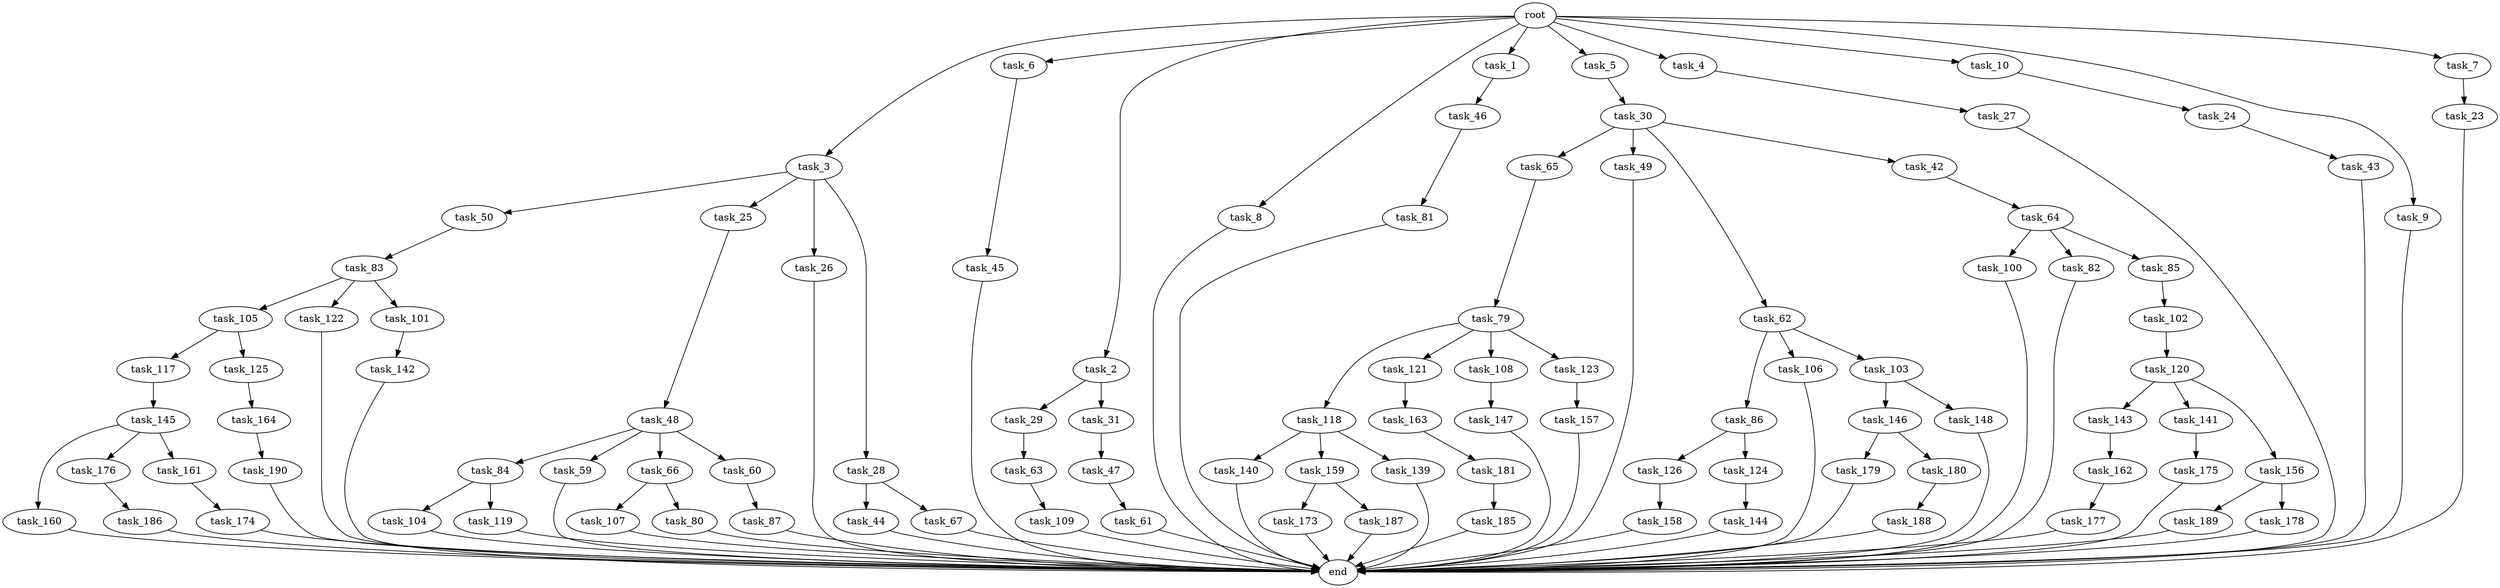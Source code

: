 digraph G {
  task_173 [size="85899345920.000000"];
  task_65 [size="7730941132.800000"];
  task_45 [size="13743895347.200001"];
  task_100 [size="21474836480.000000"];
  task_47 [size="3435973836.800000"];
  task_3 [size="102.400000"];
  task_6 [size="102.400000"];
  task_30 [size="7730941132.800000"];
  task_2 [size="102.400000"];
  task_61 [size="54975581388.800003"];
  task_104 [size="21474836480.000000"];
  task_8 [size="102.400000"];
  task_44 [size="54975581388.800003"];
  task_163 [size="7730941132.800000"];
  task_1 [size="102.400000"];
  task_84 [size="69578470195.199997"];
  task_49 [size="7730941132.800000"];
  task_187 [size="85899345920.000000"];
  task_86 [size="54975581388.800003"];
  task_117 [size="42090679500.800003"];
  task_109 [size="7730941132.800000"];
  task_43 [size="21474836480.000000"];
  task_118 [size="54975581388.800003"];
  task_189 [size="7730941132.800000"];
  task_106 [size="54975581388.800003"];
  task_160 [size="85899345920.000000"];
  task_105 [size="69578470195.199997"];
  task_5 [size="102.400000"];
  task_48 [size="30923764531.200001"];
  task_4 [size="102.400000"];
  task_157 [size="7730941132.800000"];
  task_79 [size="21474836480.000000"];
  task_176 [size="85899345920.000000"];
  task_181 [size="54975581388.800003"];
  task_120 [size="21474836480.000000"];
  task_177 [size="13743895347.200001"];
  task_82 [size="21474836480.000000"];
  task_144 [size="42090679500.800003"];
  task_50 [size="69578470195.199997"];
  task_10 [size="102.400000"];
  task_161 [size="85899345920.000000"];
  task_83 [size="7730941132.800000"];
  task_147 [size="3435973836.800000"];
  task_103 [size="54975581388.800003"];
  task_59 [size="69578470195.199997"];
  task_62 [size="7730941132.800000"];
  task_9 [size="102.400000"];
  task_46 [size="30923764531.200001"];
  task_175 [size="42090679500.800003"];
  task_121 [size="54975581388.800003"];
  task_186 [size="3435973836.800000"];
  task_107 [size="54975581388.800003"];
  task_126 [size="7730941132.800000"];
  task_27 [size="7730941132.800000"];
  task_179 [size="85899345920.000000"];
  end [size="0.000000"];
  task_143 [size="3435973836.800000"];
  task_80 [size="54975581388.800003"];
  task_66 [size="69578470195.199997"];
  task_142 [size="21474836480.000000"];
  root [size="0.000000"];
  task_146 [size="54975581388.800003"];
  task_25 [size="69578470195.199997"];
  task_141 [size="3435973836.800000"];
  task_188 [size="21474836480.000000"];
  task_180 [size="85899345920.000000"];
  task_81 [size="21474836480.000000"];
  task_24 [size="21474836480.000000"];
  task_26 [size="69578470195.199997"];
  task_42 [size="7730941132.800000"];
  task_140 [size="3435973836.800000"];
  task_87 [size="3435973836.800000"];
  task_29 [size="21474836480.000000"];
  task_31 [size="21474836480.000000"];
  task_85 [size="21474836480.000000"];
  task_122 [size="69578470195.199997"];
  task_119 [size="21474836480.000000"];
  task_63 [size="42090679500.800003"];
  task_162 [size="13743895347.200001"];
  task_101 [size="69578470195.199997"];
  task_23 [size="13743895347.200001"];
  task_28 [size="69578470195.199997"];
  task_67 [size="54975581388.800003"];
  task_178 [size="7730941132.800000"];
  task_159 [size="3435973836.800000"];
  task_125 [size="42090679500.800003"];
  task_102 [size="30923764531.200001"];
  task_124 [size="7730941132.800000"];
  task_7 [size="102.400000"];
  task_139 [size="3435973836.800000"];
  task_164 [size="30923764531.200001"];
  task_190 [size="85899345920.000000"];
  task_156 [size="3435973836.800000"];
  task_148 [size="54975581388.800003"];
  task_108 [size="54975581388.800003"];
  task_185 [size="69578470195.199997"];
  task_60 [size="69578470195.199997"];
  task_174 [size="85899345920.000000"];
  task_145 [size="54975581388.800003"];
  task_64 [size="69578470195.199997"];
  task_123 [size="54975581388.800003"];
  task_158 [size="3435973836.800000"];

  task_173 -> end [size="1.000000"];
  task_65 -> task_79 [size="209715200.000000"];
  task_45 -> end [size="1.000000"];
  task_100 -> end [size="1.000000"];
  task_47 -> task_61 [size="536870912.000000"];
  task_3 -> task_50 [size="679477248.000000"];
  task_3 -> task_28 [size="679477248.000000"];
  task_3 -> task_26 [size="679477248.000000"];
  task_3 -> task_25 [size="679477248.000000"];
  task_6 -> task_45 [size="134217728.000000"];
  task_30 -> task_62 [size="75497472.000000"];
  task_30 -> task_49 [size="75497472.000000"];
  task_30 -> task_65 [size="75497472.000000"];
  task_30 -> task_42 [size="75497472.000000"];
  task_2 -> task_31 [size="209715200.000000"];
  task_2 -> task_29 [size="209715200.000000"];
  task_61 -> end [size="1.000000"];
  task_104 -> end [size="1.000000"];
  task_8 -> end [size="1.000000"];
  task_44 -> end [size="1.000000"];
  task_163 -> task_181 [size="536870912.000000"];
  task_1 -> task_46 [size="301989888.000000"];
  task_84 -> task_104 [size="209715200.000000"];
  task_84 -> task_119 [size="209715200.000000"];
  task_49 -> end [size="1.000000"];
  task_187 -> end [size="1.000000"];
  task_86 -> task_126 [size="75497472.000000"];
  task_86 -> task_124 [size="75497472.000000"];
  task_117 -> task_145 [size="536870912.000000"];
  task_109 -> end [size="1.000000"];
  task_43 -> end [size="1.000000"];
  task_118 -> task_139 [size="33554432.000000"];
  task_118 -> task_159 [size="33554432.000000"];
  task_118 -> task_140 [size="33554432.000000"];
  task_189 -> end [size="1.000000"];
  task_106 -> end [size="1.000000"];
  task_160 -> end [size="1.000000"];
  task_105 -> task_117 [size="411041792.000000"];
  task_105 -> task_125 [size="411041792.000000"];
  task_5 -> task_30 [size="75497472.000000"];
  task_48 -> task_60 [size="679477248.000000"];
  task_48 -> task_66 [size="679477248.000000"];
  task_48 -> task_59 [size="679477248.000000"];
  task_48 -> task_84 [size="679477248.000000"];
  task_4 -> task_27 [size="75497472.000000"];
  task_157 -> end [size="1.000000"];
  task_79 -> task_108 [size="536870912.000000"];
  task_79 -> task_118 [size="536870912.000000"];
  task_79 -> task_123 [size="536870912.000000"];
  task_79 -> task_121 [size="536870912.000000"];
  task_176 -> task_186 [size="33554432.000000"];
  task_181 -> task_185 [size="679477248.000000"];
  task_120 -> task_141 [size="33554432.000000"];
  task_120 -> task_156 [size="33554432.000000"];
  task_120 -> task_143 [size="33554432.000000"];
  task_177 -> end [size="1.000000"];
  task_82 -> end [size="1.000000"];
  task_144 -> end [size="1.000000"];
  task_50 -> task_83 [size="75497472.000000"];
  task_10 -> task_24 [size="209715200.000000"];
  task_161 -> task_174 [size="838860800.000000"];
  task_83 -> task_101 [size="679477248.000000"];
  task_83 -> task_105 [size="679477248.000000"];
  task_83 -> task_122 [size="679477248.000000"];
  task_147 -> end [size="1.000000"];
  task_103 -> task_148 [size="536870912.000000"];
  task_103 -> task_146 [size="536870912.000000"];
  task_59 -> end [size="1.000000"];
  task_62 -> task_106 [size="536870912.000000"];
  task_62 -> task_103 [size="536870912.000000"];
  task_62 -> task_86 [size="536870912.000000"];
  task_9 -> end [size="1.000000"];
  task_46 -> task_81 [size="209715200.000000"];
  task_175 -> end [size="1.000000"];
  task_121 -> task_163 [size="75497472.000000"];
  task_186 -> end [size="1.000000"];
  task_107 -> end [size="1.000000"];
  task_126 -> task_158 [size="33554432.000000"];
  task_27 -> end [size="1.000000"];
  task_179 -> end [size="1.000000"];
  task_143 -> task_162 [size="134217728.000000"];
  task_80 -> end [size="1.000000"];
  task_66 -> task_80 [size="536870912.000000"];
  task_66 -> task_107 [size="536870912.000000"];
  task_142 -> end [size="1.000000"];
  root -> task_8 [size="1.000000"];
  root -> task_9 [size="1.000000"];
  root -> task_3 [size="1.000000"];
  root -> task_7 [size="1.000000"];
  root -> task_6 [size="1.000000"];
  root -> task_1 [size="1.000000"];
  root -> task_10 [size="1.000000"];
  root -> task_5 [size="1.000000"];
  root -> task_2 [size="1.000000"];
  root -> task_4 [size="1.000000"];
  task_146 -> task_179 [size="838860800.000000"];
  task_146 -> task_180 [size="838860800.000000"];
  task_25 -> task_48 [size="301989888.000000"];
  task_141 -> task_175 [size="411041792.000000"];
  task_188 -> end [size="1.000000"];
  task_180 -> task_188 [size="209715200.000000"];
  task_81 -> end [size="1.000000"];
  task_24 -> task_43 [size="209715200.000000"];
  task_26 -> end [size="1.000000"];
  task_42 -> task_64 [size="679477248.000000"];
  task_140 -> end [size="1.000000"];
  task_87 -> end [size="1.000000"];
  task_29 -> task_63 [size="411041792.000000"];
  task_31 -> task_47 [size="33554432.000000"];
  task_85 -> task_102 [size="301989888.000000"];
  task_122 -> end [size="1.000000"];
  task_119 -> end [size="1.000000"];
  task_63 -> task_109 [size="75497472.000000"];
  task_162 -> task_177 [size="134217728.000000"];
  task_101 -> task_142 [size="209715200.000000"];
  task_23 -> end [size="1.000000"];
  task_28 -> task_44 [size="536870912.000000"];
  task_28 -> task_67 [size="536870912.000000"];
  task_67 -> end [size="1.000000"];
  task_178 -> end [size="1.000000"];
  task_159 -> task_173 [size="838860800.000000"];
  task_159 -> task_187 [size="838860800.000000"];
  task_125 -> task_164 [size="301989888.000000"];
  task_102 -> task_120 [size="209715200.000000"];
  task_124 -> task_144 [size="411041792.000000"];
  task_7 -> task_23 [size="134217728.000000"];
  task_139 -> end [size="1.000000"];
  task_164 -> task_190 [size="838860800.000000"];
  task_190 -> end [size="1.000000"];
  task_156 -> task_189 [size="75497472.000000"];
  task_156 -> task_178 [size="75497472.000000"];
  task_148 -> end [size="1.000000"];
  task_108 -> task_147 [size="33554432.000000"];
  task_185 -> end [size="1.000000"];
  task_60 -> task_87 [size="33554432.000000"];
  task_174 -> end [size="1.000000"];
  task_145 -> task_161 [size="838860800.000000"];
  task_145 -> task_176 [size="838860800.000000"];
  task_145 -> task_160 [size="838860800.000000"];
  task_64 -> task_100 [size="209715200.000000"];
  task_64 -> task_82 [size="209715200.000000"];
  task_64 -> task_85 [size="209715200.000000"];
  task_123 -> task_157 [size="75497472.000000"];
  task_158 -> end [size="1.000000"];
}
